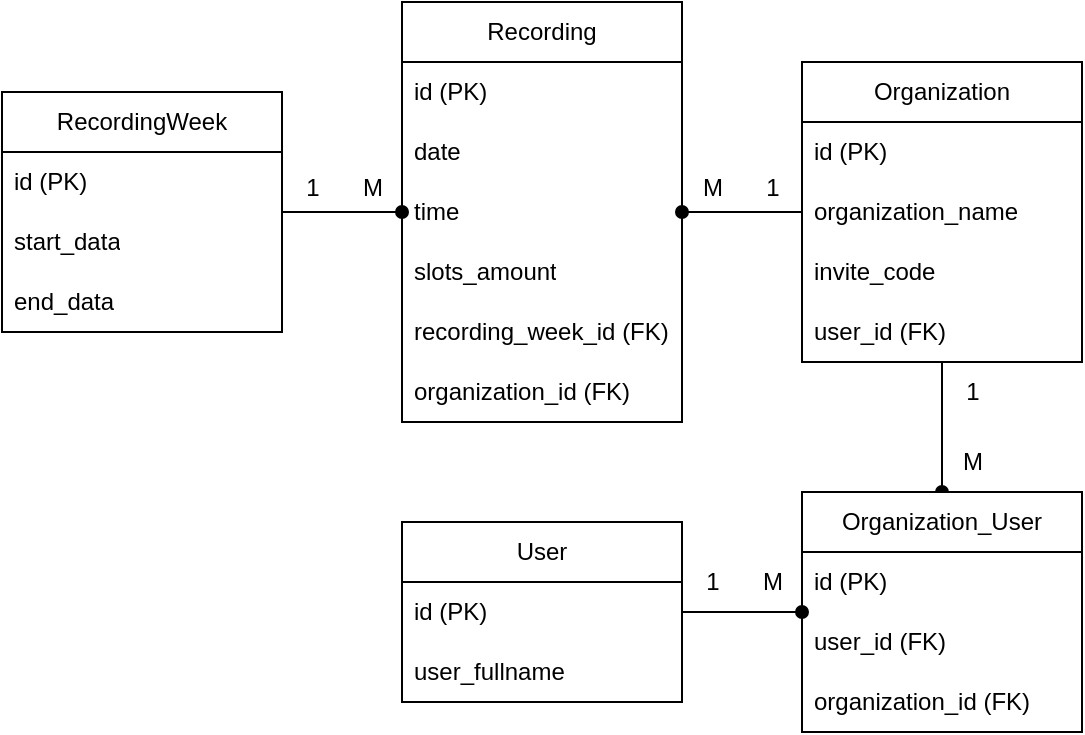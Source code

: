 <mxfile version="24.1.0" type="device">
  <diagram name="Страница — 1" id="XEvCVwbxiwRJXoJermsG">
    <mxGraphModel dx="1050" dy="621" grid="1" gridSize="10" guides="1" tooltips="1" connect="1" arrows="1" fold="1" page="1" pageScale="1" pageWidth="827" pageHeight="1169" math="0" shadow="0">
      <root>
        <mxCell id="0" />
        <mxCell id="1" parent="0" />
        <mxCell id="YQaGy9ydca2DF9SZZhan-43" value="" style="edgeStyle=orthogonalEdgeStyle;rounded=0;orthogonalLoop=1;jettySize=auto;html=1;endArrow=oval;endFill=1;" edge="1" parent="1" source="YQaGy9ydca2DF9SZZhan-1" target="YQaGy9ydca2DF9SZZhan-14">
          <mxGeometry relative="1" as="geometry" />
        </mxCell>
        <mxCell id="YQaGy9ydca2DF9SZZhan-1" value="RecordingWeek" style="swimlane;fontStyle=0;childLayout=stackLayout;horizontal=1;startSize=30;horizontalStack=0;resizeParent=1;resizeParentMax=0;resizeLast=0;collapsible=1;marginBottom=0;whiteSpace=wrap;html=1;" vertex="1" parent="1">
          <mxGeometry x="40" y="325" width="140" height="120" as="geometry" />
        </mxCell>
        <mxCell id="YQaGy9ydca2DF9SZZhan-2" value="id (PK)" style="text;strokeColor=none;fillColor=none;align=left;verticalAlign=middle;spacingLeft=4;spacingRight=4;overflow=hidden;points=[[0,0.5],[1,0.5]];portConstraint=eastwest;rotatable=0;whiteSpace=wrap;html=1;" vertex="1" parent="YQaGy9ydca2DF9SZZhan-1">
          <mxGeometry y="30" width="140" height="30" as="geometry" />
        </mxCell>
        <mxCell id="YQaGy9ydca2DF9SZZhan-3" value="start_data" style="text;strokeColor=none;fillColor=none;align=left;verticalAlign=middle;spacingLeft=4;spacingRight=4;overflow=hidden;points=[[0,0.5],[1,0.5]];portConstraint=eastwest;rotatable=0;whiteSpace=wrap;html=1;" vertex="1" parent="YQaGy9ydca2DF9SZZhan-1">
          <mxGeometry y="60" width="140" height="30" as="geometry" />
        </mxCell>
        <mxCell id="YQaGy9ydca2DF9SZZhan-4" value="end_data" style="text;strokeColor=none;fillColor=none;align=left;verticalAlign=middle;spacingLeft=4;spacingRight=4;overflow=hidden;points=[[0,0.5],[1,0.5]];portConstraint=eastwest;rotatable=0;whiteSpace=wrap;html=1;" vertex="1" parent="YQaGy9ydca2DF9SZZhan-1">
          <mxGeometry y="90" width="140" height="30" as="geometry" />
        </mxCell>
        <mxCell id="YQaGy9ydca2DF9SZZhan-11" value="Recording" style="swimlane;fontStyle=0;childLayout=stackLayout;horizontal=1;startSize=30;horizontalStack=0;resizeParent=1;resizeParentMax=0;resizeLast=0;collapsible=1;marginBottom=0;whiteSpace=wrap;html=1;" vertex="1" parent="1">
          <mxGeometry x="240" y="280" width="140" height="210" as="geometry" />
        </mxCell>
        <mxCell id="YQaGy9ydca2DF9SZZhan-12" value="id (PK)" style="text;strokeColor=none;fillColor=none;align=left;verticalAlign=middle;spacingLeft=4;spacingRight=4;overflow=hidden;points=[[0,0.5],[1,0.5]];portConstraint=eastwest;rotatable=0;whiteSpace=wrap;html=1;" vertex="1" parent="YQaGy9ydca2DF9SZZhan-11">
          <mxGeometry y="30" width="140" height="30" as="geometry" />
        </mxCell>
        <mxCell id="YQaGy9ydca2DF9SZZhan-13" value="date" style="text;strokeColor=none;fillColor=none;align=left;verticalAlign=middle;spacingLeft=4;spacingRight=4;overflow=hidden;points=[[0,0.5],[1,0.5]];portConstraint=eastwest;rotatable=0;whiteSpace=wrap;html=1;" vertex="1" parent="YQaGy9ydca2DF9SZZhan-11">
          <mxGeometry y="60" width="140" height="30" as="geometry" />
        </mxCell>
        <mxCell id="YQaGy9ydca2DF9SZZhan-14" value="time" style="text;strokeColor=none;fillColor=none;align=left;verticalAlign=middle;spacingLeft=4;spacingRight=4;overflow=hidden;points=[[0,0.5],[1,0.5]];portConstraint=eastwest;rotatable=0;whiteSpace=wrap;html=1;" vertex="1" parent="YQaGy9ydca2DF9SZZhan-11">
          <mxGeometry y="90" width="140" height="30" as="geometry" />
        </mxCell>
        <mxCell id="YQaGy9ydca2DF9SZZhan-17" value="slots_amount" style="text;strokeColor=none;fillColor=none;align=left;verticalAlign=middle;spacingLeft=4;spacingRight=4;overflow=hidden;points=[[0,0.5],[1,0.5]];portConstraint=eastwest;rotatable=0;whiteSpace=wrap;html=1;" vertex="1" parent="YQaGy9ydca2DF9SZZhan-11">
          <mxGeometry y="120" width="140" height="30" as="geometry" />
        </mxCell>
        <mxCell id="YQaGy9ydca2DF9SZZhan-16" value="recording_week_id (FK)" style="text;strokeColor=none;fillColor=none;align=left;verticalAlign=middle;spacingLeft=4;spacingRight=4;overflow=hidden;points=[[0,0.5],[1,0.5]];portConstraint=eastwest;rotatable=0;whiteSpace=wrap;html=1;" vertex="1" parent="YQaGy9ydca2DF9SZZhan-11">
          <mxGeometry y="150" width="140" height="30" as="geometry" />
        </mxCell>
        <mxCell id="YQaGy9ydca2DF9SZZhan-35" value="organization_id (FK)" style="text;strokeColor=none;fillColor=none;align=left;verticalAlign=middle;spacingLeft=4;spacingRight=4;overflow=hidden;points=[[0,0.5],[1,0.5]];portConstraint=eastwest;rotatable=0;whiteSpace=wrap;html=1;" vertex="1" parent="YQaGy9ydca2DF9SZZhan-11">
          <mxGeometry y="180" width="140" height="30" as="geometry" />
        </mxCell>
        <mxCell id="YQaGy9ydca2DF9SZZhan-44" style="edgeStyle=orthogonalEdgeStyle;rounded=0;orthogonalLoop=1;jettySize=auto;html=1;endArrow=oval;endFill=1;" edge="1" parent="1" source="YQaGy9ydca2DF9SZZhan-18" target="YQaGy9ydca2DF9SZZhan-11">
          <mxGeometry relative="1" as="geometry" />
        </mxCell>
        <mxCell id="YQaGy9ydca2DF9SZZhan-49" style="edgeStyle=orthogonalEdgeStyle;rounded=0;orthogonalLoop=1;jettySize=auto;html=1;endArrow=oval;endFill=1;" edge="1" parent="1" source="YQaGy9ydca2DF9SZZhan-18" target="YQaGy9ydca2DF9SZZhan-37">
          <mxGeometry relative="1" as="geometry" />
        </mxCell>
        <mxCell id="YQaGy9ydca2DF9SZZhan-18" value="Organization" style="swimlane;fontStyle=0;childLayout=stackLayout;horizontal=1;startSize=30;horizontalStack=0;resizeParent=1;resizeParentMax=0;resizeLast=0;collapsible=1;marginBottom=0;whiteSpace=wrap;html=1;" vertex="1" parent="1">
          <mxGeometry x="440" y="310" width="140" height="150" as="geometry" />
        </mxCell>
        <mxCell id="YQaGy9ydca2DF9SZZhan-19" value="id (PK)" style="text;strokeColor=none;fillColor=none;align=left;verticalAlign=middle;spacingLeft=4;spacingRight=4;overflow=hidden;points=[[0,0.5],[1,0.5]];portConstraint=eastwest;rotatable=0;whiteSpace=wrap;html=1;" vertex="1" parent="YQaGy9ydca2DF9SZZhan-18">
          <mxGeometry y="30" width="140" height="30" as="geometry" />
        </mxCell>
        <mxCell id="YQaGy9ydca2DF9SZZhan-21" value="organization_name" style="text;strokeColor=none;fillColor=none;align=left;verticalAlign=middle;spacingLeft=4;spacingRight=4;overflow=hidden;points=[[0,0.5],[1,0.5]];portConstraint=eastwest;rotatable=0;whiteSpace=wrap;html=1;" vertex="1" parent="YQaGy9ydca2DF9SZZhan-18">
          <mxGeometry y="60" width="140" height="30" as="geometry" />
        </mxCell>
        <mxCell id="YQaGy9ydca2DF9SZZhan-41" value="invite_code" style="text;strokeColor=none;fillColor=none;align=left;verticalAlign=middle;spacingLeft=4;spacingRight=4;overflow=hidden;points=[[0,0.5],[1,0.5]];portConstraint=eastwest;rotatable=0;whiteSpace=wrap;html=1;" vertex="1" parent="YQaGy9ydca2DF9SZZhan-18">
          <mxGeometry y="90" width="140" height="30" as="geometry" />
        </mxCell>
        <mxCell id="YQaGy9ydca2DF9SZZhan-36" value="user_id (FK)" style="text;strokeColor=none;fillColor=none;align=left;verticalAlign=middle;spacingLeft=4;spacingRight=4;overflow=hidden;points=[[0,0.5],[1,0.5]];portConstraint=eastwest;rotatable=0;whiteSpace=wrap;html=1;" vertex="1" parent="YQaGy9ydca2DF9SZZhan-18">
          <mxGeometry y="120" width="140" height="30" as="geometry" />
        </mxCell>
        <mxCell id="YQaGy9ydca2DF9SZZhan-25" value="User" style="swimlane;fontStyle=0;childLayout=stackLayout;horizontal=1;startSize=30;horizontalStack=0;resizeParent=1;resizeParentMax=0;resizeLast=0;collapsible=1;marginBottom=0;whiteSpace=wrap;html=1;" vertex="1" parent="1">
          <mxGeometry x="240" y="540" width="140" height="90" as="geometry" />
        </mxCell>
        <mxCell id="YQaGy9ydca2DF9SZZhan-26" value="id (PK)" style="text;strokeColor=none;fillColor=none;align=left;verticalAlign=middle;spacingLeft=4;spacingRight=4;overflow=hidden;points=[[0,0.5],[1,0.5]];portConstraint=eastwest;rotatable=0;whiteSpace=wrap;html=1;" vertex="1" parent="YQaGy9ydca2DF9SZZhan-25">
          <mxGeometry y="30" width="140" height="30" as="geometry" />
        </mxCell>
        <mxCell id="YQaGy9ydca2DF9SZZhan-31" value="user_fullname" style="text;strokeColor=none;fillColor=none;align=left;verticalAlign=middle;spacingLeft=4;spacingRight=4;overflow=hidden;points=[[0,0.5],[1,0.5]];portConstraint=eastwest;rotatable=0;whiteSpace=wrap;html=1;" vertex="1" parent="YQaGy9ydca2DF9SZZhan-25">
          <mxGeometry y="60" width="140" height="30" as="geometry" />
        </mxCell>
        <mxCell id="YQaGy9ydca2DF9SZZhan-37" value="Organization_User" style="swimlane;fontStyle=0;childLayout=stackLayout;horizontal=1;startSize=30;horizontalStack=0;resizeParent=1;resizeParentMax=0;resizeLast=0;collapsible=1;marginBottom=0;whiteSpace=wrap;html=1;" vertex="1" parent="1">
          <mxGeometry x="440" y="525" width="140" height="120" as="geometry" />
        </mxCell>
        <mxCell id="YQaGy9ydca2DF9SZZhan-38" value="id (PK)" style="text;strokeColor=none;fillColor=none;align=left;verticalAlign=middle;spacingLeft=4;spacingRight=4;overflow=hidden;points=[[0,0.5],[1,0.5]];portConstraint=eastwest;rotatable=0;whiteSpace=wrap;html=1;" vertex="1" parent="YQaGy9ydca2DF9SZZhan-37">
          <mxGeometry y="30" width="140" height="30" as="geometry" />
        </mxCell>
        <mxCell id="YQaGy9ydca2DF9SZZhan-39" value="user_id (FK)" style="text;strokeColor=none;fillColor=none;align=left;verticalAlign=middle;spacingLeft=4;spacingRight=4;overflow=hidden;points=[[0,0.5],[1,0.5]];portConstraint=eastwest;rotatable=0;whiteSpace=wrap;html=1;" vertex="1" parent="YQaGy9ydca2DF9SZZhan-37">
          <mxGeometry y="60" width="140" height="30" as="geometry" />
        </mxCell>
        <mxCell id="YQaGy9ydca2DF9SZZhan-40" value="organization_id (FK)" style="text;strokeColor=none;fillColor=none;align=left;verticalAlign=middle;spacingLeft=4;spacingRight=4;overflow=hidden;points=[[0,0.5],[1,0.5]];portConstraint=eastwest;rotatable=0;whiteSpace=wrap;html=1;" vertex="1" parent="YQaGy9ydca2DF9SZZhan-37">
          <mxGeometry y="90" width="140" height="30" as="geometry" />
        </mxCell>
        <mxCell id="YQaGy9ydca2DF9SZZhan-45" value="1" style="text;html=1;align=center;verticalAlign=middle;resizable=0;points=[];autosize=1;strokeColor=none;fillColor=none;" vertex="1" parent="1">
          <mxGeometry x="180" y="358" width="30" height="30" as="geometry" />
        </mxCell>
        <mxCell id="YQaGy9ydca2DF9SZZhan-46" value="1" style="text;html=1;align=center;verticalAlign=middle;resizable=0;points=[];autosize=1;strokeColor=none;fillColor=none;" vertex="1" parent="1">
          <mxGeometry x="410" y="358" width="30" height="30" as="geometry" />
        </mxCell>
        <mxCell id="YQaGy9ydca2DF9SZZhan-47" value="1" style="text;html=1;align=center;verticalAlign=middle;resizable=0;points=[];autosize=1;strokeColor=none;fillColor=none;" vertex="1" parent="1">
          <mxGeometry x="380" y="555" width="30" height="30" as="geometry" />
        </mxCell>
        <mxCell id="YQaGy9ydca2DF9SZZhan-48" style="edgeStyle=orthogonalEdgeStyle;rounded=0;orthogonalLoop=1;jettySize=auto;html=1;endArrow=oval;endFill=1;" edge="1" parent="1" source="YQaGy9ydca2DF9SZZhan-26" target="YQaGy9ydca2DF9SZZhan-37">
          <mxGeometry relative="1" as="geometry" />
        </mxCell>
        <mxCell id="YQaGy9ydca2DF9SZZhan-50" value="1" style="text;html=1;align=center;verticalAlign=middle;resizable=0;points=[];autosize=1;strokeColor=none;fillColor=none;" vertex="1" parent="1">
          <mxGeometry x="510" y="460" width="30" height="30" as="geometry" />
        </mxCell>
        <mxCell id="YQaGy9ydca2DF9SZZhan-51" value="M" style="text;html=1;align=center;verticalAlign=middle;resizable=0;points=[];autosize=1;strokeColor=none;fillColor=none;" vertex="1" parent="1">
          <mxGeometry x="510" y="495" width="30" height="30" as="geometry" />
        </mxCell>
        <mxCell id="YQaGy9ydca2DF9SZZhan-52" value="M" style="text;html=1;align=center;verticalAlign=middle;resizable=0;points=[];autosize=1;strokeColor=none;fillColor=none;" vertex="1" parent="1">
          <mxGeometry x="410" y="555" width="30" height="30" as="geometry" />
        </mxCell>
        <mxCell id="YQaGy9ydca2DF9SZZhan-53" value="M" style="text;html=1;align=center;verticalAlign=middle;resizable=0;points=[];autosize=1;strokeColor=none;fillColor=none;" vertex="1" parent="1">
          <mxGeometry x="380" y="358" width="30" height="30" as="geometry" />
        </mxCell>
        <mxCell id="YQaGy9ydca2DF9SZZhan-54" value="M" style="text;html=1;align=center;verticalAlign=middle;resizable=0;points=[];autosize=1;strokeColor=none;fillColor=none;" vertex="1" parent="1">
          <mxGeometry x="210" y="358" width="30" height="30" as="geometry" />
        </mxCell>
      </root>
    </mxGraphModel>
  </diagram>
</mxfile>
